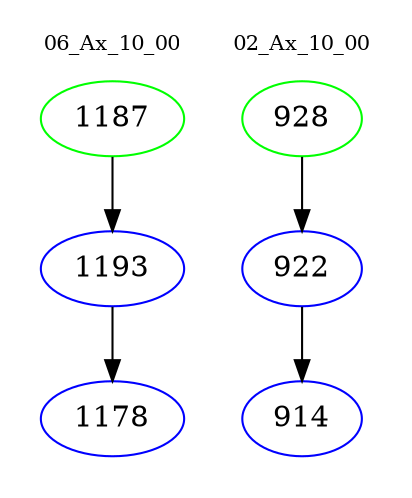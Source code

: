 digraph{
subgraph cluster_0 {
color = white
label = "06_Ax_10_00";
fontsize=10;
T0_1187 [label="1187", color="green"]
T0_1187 -> T0_1193 [color="black"]
T0_1193 [label="1193", color="blue"]
T0_1193 -> T0_1178 [color="black"]
T0_1178 [label="1178", color="blue"]
}
subgraph cluster_1 {
color = white
label = "02_Ax_10_00";
fontsize=10;
T1_928 [label="928", color="green"]
T1_928 -> T1_922 [color="black"]
T1_922 [label="922", color="blue"]
T1_922 -> T1_914 [color="black"]
T1_914 [label="914", color="blue"]
}
}

